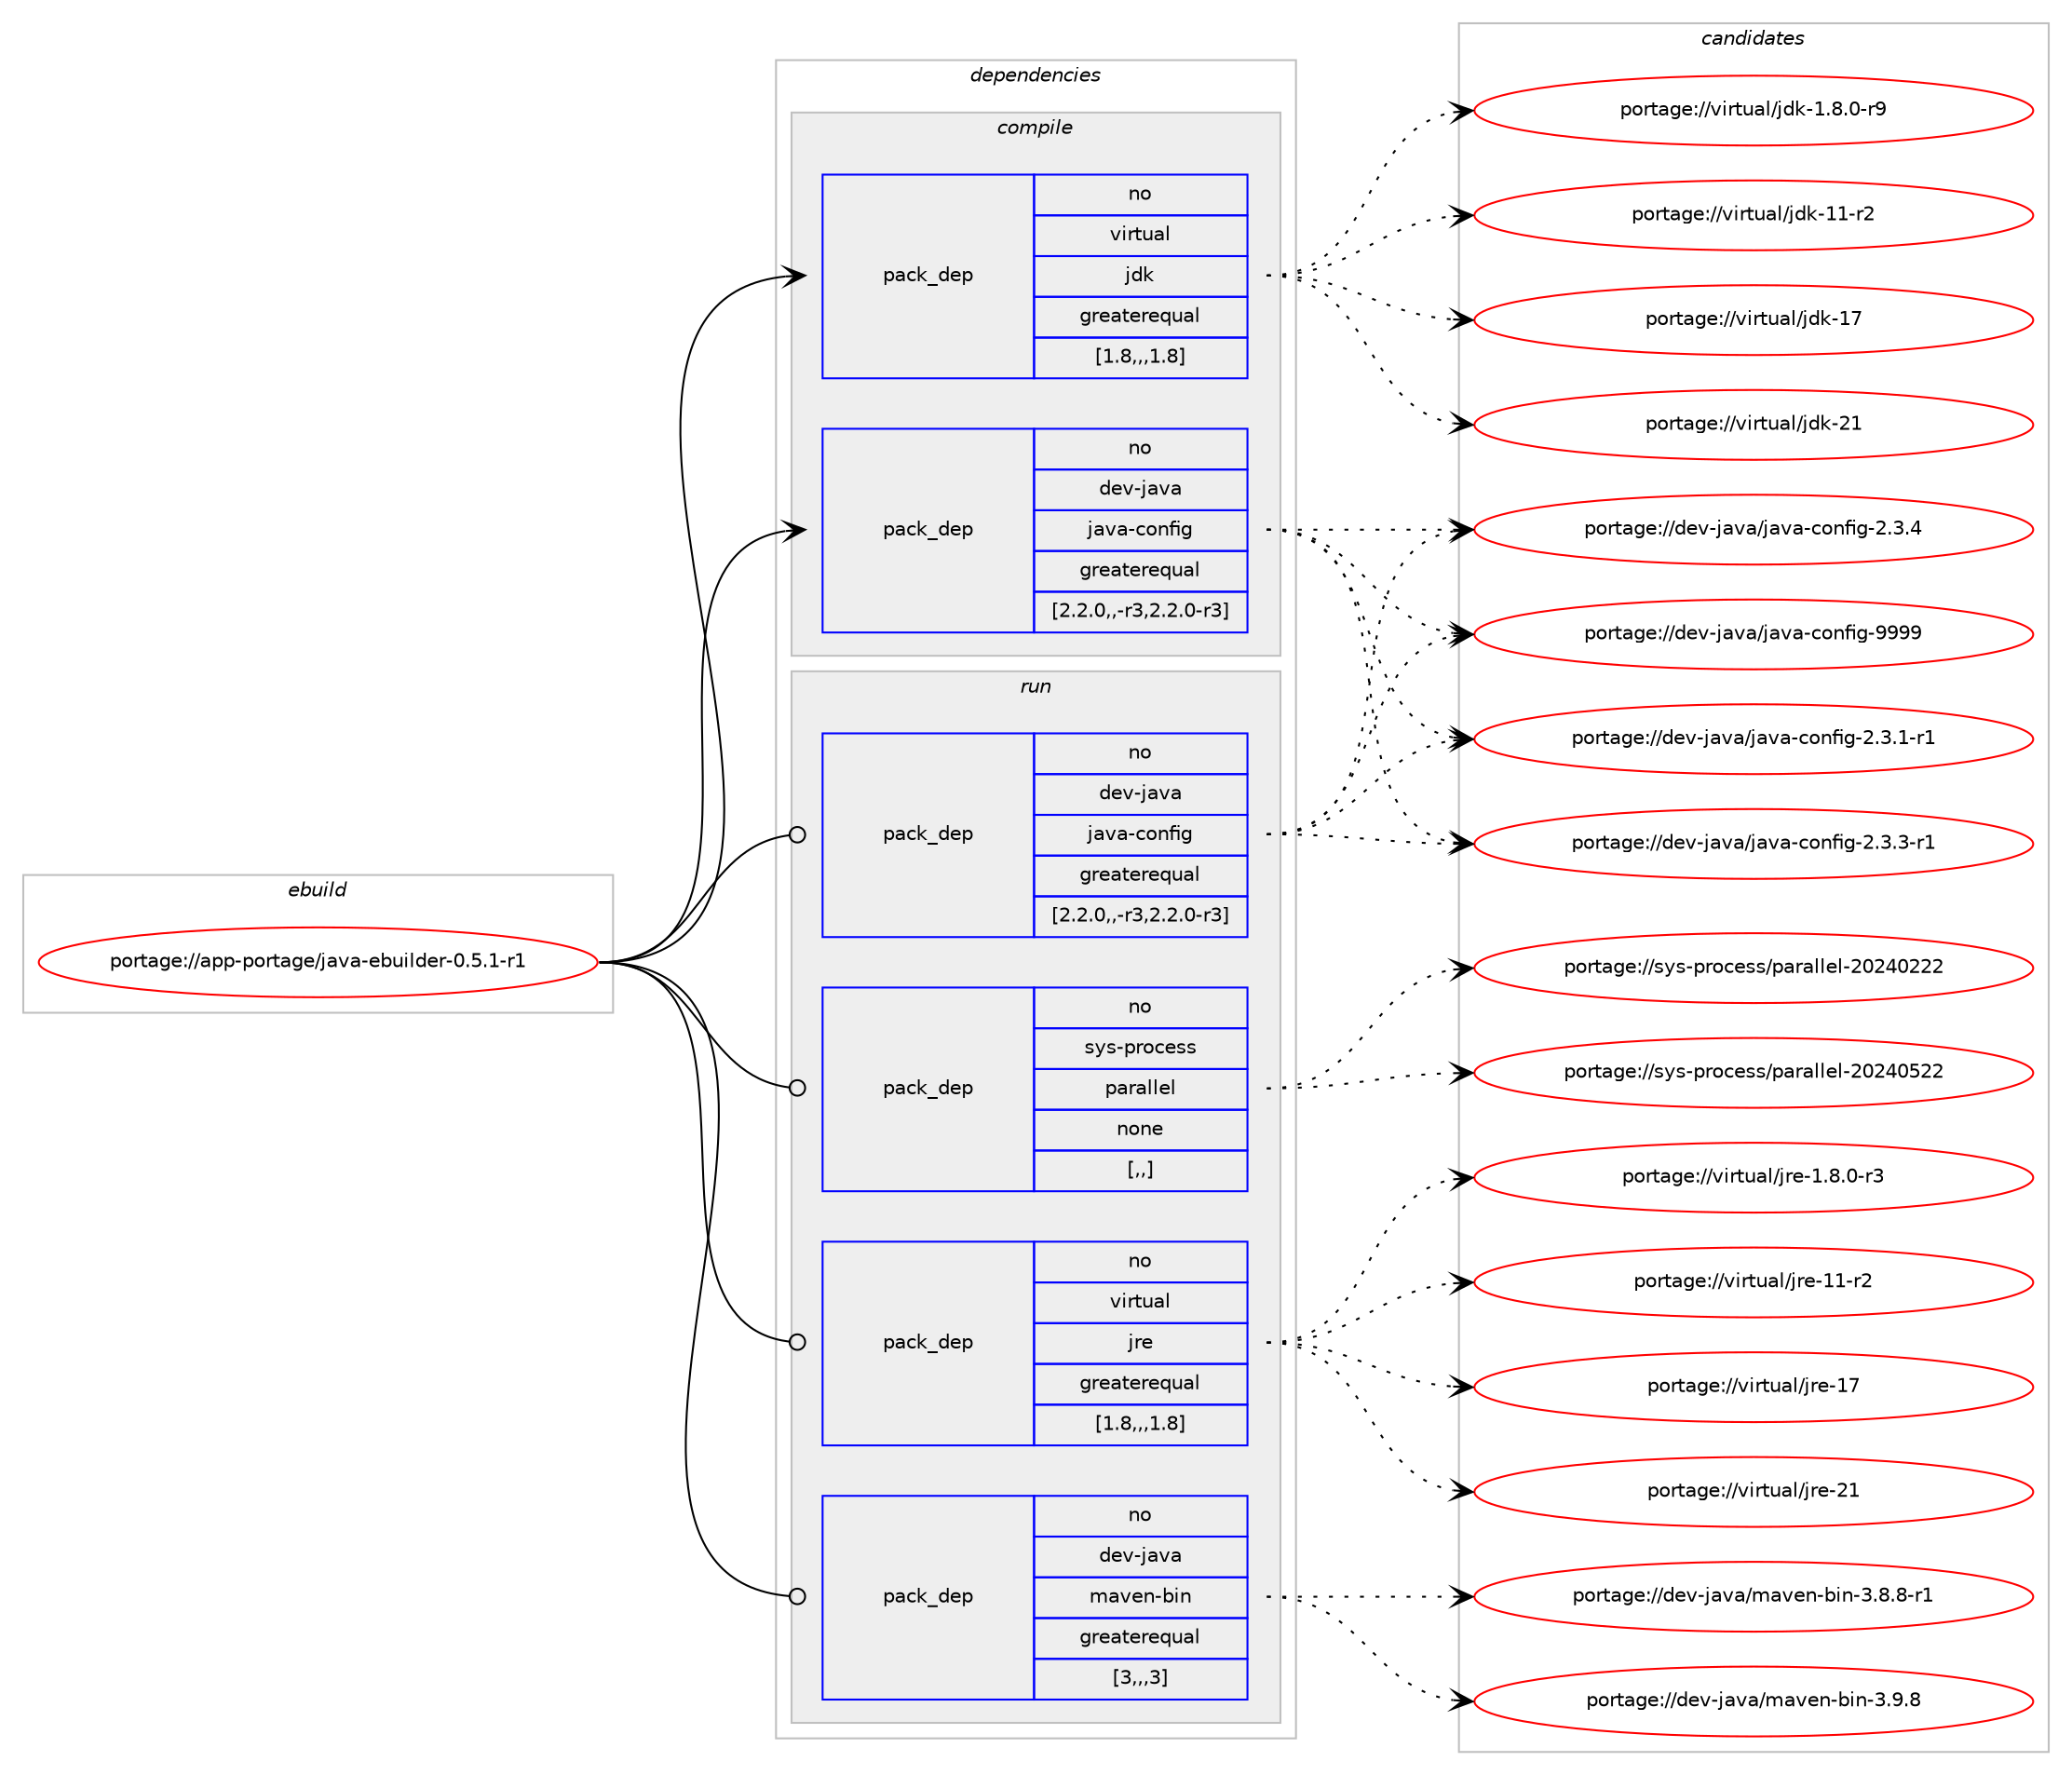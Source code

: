 digraph prolog {

# *************
# Graph options
# *************

newrank=true;
concentrate=true;
compound=true;
graph [rankdir=LR,fontname=Helvetica,fontsize=10,ranksep=1.5];#, ranksep=2.5, nodesep=0.2];
edge  [arrowhead=vee];
node  [fontname=Helvetica,fontsize=10];

# **********
# The ebuild
# **********

subgraph cluster_leftcol {
color=gray;
rank=same;
label=<<i>ebuild</i>>;
id [label="portage://app-portage/java-ebuilder-0.5.1-r1", color=red, width=4, href="../app-portage/java-ebuilder-0.5.1-r1.svg"];
}

# ****************
# The dependencies
# ****************

subgraph cluster_midcol {
color=gray;
label=<<i>dependencies</i>>;
subgraph cluster_compile {
fillcolor="#eeeeee";
style=filled;
label=<<i>compile</i>>;
subgraph pack35382 {
dependency49547 [label=<<TABLE BORDER="0" CELLBORDER="1" CELLSPACING="0" CELLPADDING="4" WIDTH="220"><TR><TD ROWSPAN="6" CELLPADDING="30">pack_dep</TD></TR><TR><TD WIDTH="110">no</TD></TR><TR><TD>dev-java</TD></TR><TR><TD>java-config</TD></TR><TR><TD>greaterequal</TD></TR><TR><TD>[2.2.0,,-r3,2.2.0-r3]</TD></TR></TABLE>>, shape=none, color=blue];
}
id:e -> dependency49547:w [weight=20,style="solid",arrowhead="vee"];
subgraph pack35383 {
dependency49548 [label=<<TABLE BORDER="0" CELLBORDER="1" CELLSPACING="0" CELLPADDING="4" WIDTH="220"><TR><TD ROWSPAN="6" CELLPADDING="30">pack_dep</TD></TR><TR><TD WIDTH="110">no</TD></TR><TR><TD>virtual</TD></TR><TR><TD>jdk</TD></TR><TR><TD>greaterequal</TD></TR><TR><TD>[1.8,,,1.8]</TD></TR></TABLE>>, shape=none, color=blue];
}
id:e -> dependency49548:w [weight=20,style="solid",arrowhead="vee"];
}
subgraph cluster_compileandrun {
fillcolor="#eeeeee";
style=filled;
label=<<i>compile and run</i>>;
}
subgraph cluster_run {
fillcolor="#eeeeee";
style=filled;
label=<<i>run</i>>;
subgraph pack35384 {
dependency49549 [label=<<TABLE BORDER="0" CELLBORDER="1" CELLSPACING="0" CELLPADDING="4" WIDTH="220"><TR><TD ROWSPAN="6" CELLPADDING="30">pack_dep</TD></TR><TR><TD WIDTH="110">no</TD></TR><TR><TD>dev-java</TD></TR><TR><TD>java-config</TD></TR><TR><TD>greaterequal</TD></TR><TR><TD>[2.2.0,,-r3,2.2.0-r3]</TD></TR></TABLE>>, shape=none, color=blue];
}
id:e -> dependency49549:w [weight=20,style="solid",arrowhead="odot"];
subgraph pack35385 {
dependency49550 [label=<<TABLE BORDER="0" CELLBORDER="1" CELLSPACING="0" CELLPADDING="4" WIDTH="220"><TR><TD ROWSPAN="6" CELLPADDING="30">pack_dep</TD></TR><TR><TD WIDTH="110">no</TD></TR><TR><TD>dev-java</TD></TR><TR><TD>maven-bin</TD></TR><TR><TD>greaterequal</TD></TR><TR><TD>[3,,,3]</TD></TR></TABLE>>, shape=none, color=blue];
}
id:e -> dependency49550:w [weight=20,style="solid",arrowhead="odot"];
subgraph pack35386 {
dependency49551 [label=<<TABLE BORDER="0" CELLBORDER="1" CELLSPACING="0" CELLPADDING="4" WIDTH="220"><TR><TD ROWSPAN="6" CELLPADDING="30">pack_dep</TD></TR><TR><TD WIDTH="110">no</TD></TR><TR><TD>sys-process</TD></TR><TR><TD>parallel</TD></TR><TR><TD>none</TD></TR><TR><TD>[,,]</TD></TR></TABLE>>, shape=none, color=blue];
}
id:e -> dependency49551:w [weight=20,style="solid",arrowhead="odot"];
subgraph pack35387 {
dependency49552 [label=<<TABLE BORDER="0" CELLBORDER="1" CELLSPACING="0" CELLPADDING="4" WIDTH="220"><TR><TD ROWSPAN="6" CELLPADDING="30">pack_dep</TD></TR><TR><TD WIDTH="110">no</TD></TR><TR><TD>virtual</TD></TR><TR><TD>jre</TD></TR><TR><TD>greaterequal</TD></TR><TR><TD>[1.8,,,1.8]</TD></TR></TABLE>>, shape=none, color=blue];
}
id:e -> dependency49552:w [weight=20,style="solid",arrowhead="odot"];
}
}

# **************
# The candidates
# **************

subgraph cluster_choices {
rank=same;
color=gray;
label=<<i>candidates</i>>;

subgraph choice35382 {
color=black;
nodesep=1;
choice10010111845106971189747106971189745991111101021051034550465146494511449 [label="portage://dev-java/java-config-2.3.1-r1", color=red, width=4,href="../dev-java/java-config-2.3.1-r1.svg"];
choice10010111845106971189747106971189745991111101021051034550465146514511449 [label="portage://dev-java/java-config-2.3.3-r1", color=red, width=4,href="../dev-java/java-config-2.3.3-r1.svg"];
choice1001011184510697118974710697118974599111110102105103455046514652 [label="portage://dev-java/java-config-2.3.4", color=red, width=4,href="../dev-java/java-config-2.3.4.svg"];
choice10010111845106971189747106971189745991111101021051034557575757 [label="portage://dev-java/java-config-9999", color=red, width=4,href="../dev-java/java-config-9999.svg"];
dependency49547:e -> choice10010111845106971189747106971189745991111101021051034550465146494511449:w [style=dotted,weight="100"];
dependency49547:e -> choice10010111845106971189747106971189745991111101021051034550465146514511449:w [style=dotted,weight="100"];
dependency49547:e -> choice1001011184510697118974710697118974599111110102105103455046514652:w [style=dotted,weight="100"];
dependency49547:e -> choice10010111845106971189747106971189745991111101021051034557575757:w [style=dotted,weight="100"];
}
subgraph choice35383 {
color=black;
nodesep=1;
choice11810511411611797108471061001074549465646484511457 [label="portage://virtual/jdk-1.8.0-r9", color=red, width=4,href="../virtual/jdk-1.8.0-r9.svg"];
choice11810511411611797108471061001074549494511450 [label="portage://virtual/jdk-11-r2", color=red, width=4,href="../virtual/jdk-11-r2.svg"];
choice1181051141161179710847106100107454955 [label="portage://virtual/jdk-17", color=red, width=4,href="../virtual/jdk-17.svg"];
choice1181051141161179710847106100107455049 [label="portage://virtual/jdk-21", color=red, width=4,href="../virtual/jdk-21.svg"];
dependency49548:e -> choice11810511411611797108471061001074549465646484511457:w [style=dotted,weight="100"];
dependency49548:e -> choice11810511411611797108471061001074549494511450:w [style=dotted,weight="100"];
dependency49548:e -> choice1181051141161179710847106100107454955:w [style=dotted,weight="100"];
dependency49548:e -> choice1181051141161179710847106100107455049:w [style=dotted,weight="100"];
}
subgraph choice35384 {
color=black;
nodesep=1;
choice10010111845106971189747106971189745991111101021051034550465146494511449 [label="portage://dev-java/java-config-2.3.1-r1", color=red, width=4,href="../dev-java/java-config-2.3.1-r1.svg"];
choice10010111845106971189747106971189745991111101021051034550465146514511449 [label="portage://dev-java/java-config-2.3.3-r1", color=red, width=4,href="../dev-java/java-config-2.3.3-r1.svg"];
choice1001011184510697118974710697118974599111110102105103455046514652 [label="portage://dev-java/java-config-2.3.4", color=red, width=4,href="../dev-java/java-config-2.3.4.svg"];
choice10010111845106971189747106971189745991111101021051034557575757 [label="portage://dev-java/java-config-9999", color=red, width=4,href="../dev-java/java-config-9999.svg"];
dependency49549:e -> choice10010111845106971189747106971189745991111101021051034550465146494511449:w [style=dotted,weight="100"];
dependency49549:e -> choice10010111845106971189747106971189745991111101021051034550465146514511449:w [style=dotted,weight="100"];
dependency49549:e -> choice1001011184510697118974710697118974599111110102105103455046514652:w [style=dotted,weight="100"];
dependency49549:e -> choice10010111845106971189747106971189745991111101021051034557575757:w [style=dotted,weight="100"];
}
subgraph choice35385 {
color=black;
nodesep=1;
choice100101118451069711897471099711810111045981051104551465646564511449 [label="portage://dev-java/maven-bin-3.8.8-r1", color=red, width=4,href="../dev-java/maven-bin-3.8.8-r1.svg"];
choice10010111845106971189747109971181011104598105110455146574656 [label="portage://dev-java/maven-bin-3.9.8", color=red, width=4,href="../dev-java/maven-bin-3.9.8.svg"];
dependency49550:e -> choice100101118451069711897471099711810111045981051104551465646564511449:w [style=dotted,weight="100"];
dependency49550:e -> choice10010111845106971189747109971181011104598105110455146574656:w [style=dotted,weight="100"];
}
subgraph choice35386 {
color=black;
nodesep=1;
choice1151211154511211411199101115115471129711497108108101108455048505248505050 [label="portage://sys-process/parallel-20240222", color=red, width=4,href="../sys-process/parallel-20240222.svg"];
choice1151211154511211411199101115115471129711497108108101108455048505248535050 [label="portage://sys-process/parallel-20240522", color=red, width=4,href="../sys-process/parallel-20240522.svg"];
dependency49551:e -> choice1151211154511211411199101115115471129711497108108101108455048505248505050:w [style=dotted,weight="100"];
dependency49551:e -> choice1151211154511211411199101115115471129711497108108101108455048505248535050:w [style=dotted,weight="100"];
}
subgraph choice35387 {
color=black;
nodesep=1;
choice11810511411611797108471061141014549465646484511451 [label="portage://virtual/jre-1.8.0-r3", color=red, width=4,href="../virtual/jre-1.8.0-r3.svg"];
choice11810511411611797108471061141014549494511450 [label="portage://virtual/jre-11-r2", color=red, width=4,href="../virtual/jre-11-r2.svg"];
choice1181051141161179710847106114101454955 [label="portage://virtual/jre-17", color=red, width=4,href="../virtual/jre-17.svg"];
choice1181051141161179710847106114101455049 [label="portage://virtual/jre-21", color=red, width=4,href="../virtual/jre-21.svg"];
dependency49552:e -> choice11810511411611797108471061141014549465646484511451:w [style=dotted,weight="100"];
dependency49552:e -> choice11810511411611797108471061141014549494511450:w [style=dotted,weight="100"];
dependency49552:e -> choice1181051141161179710847106114101454955:w [style=dotted,weight="100"];
dependency49552:e -> choice1181051141161179710847106114101455049:w [style=dotted,weight="100"];
}
}

}
